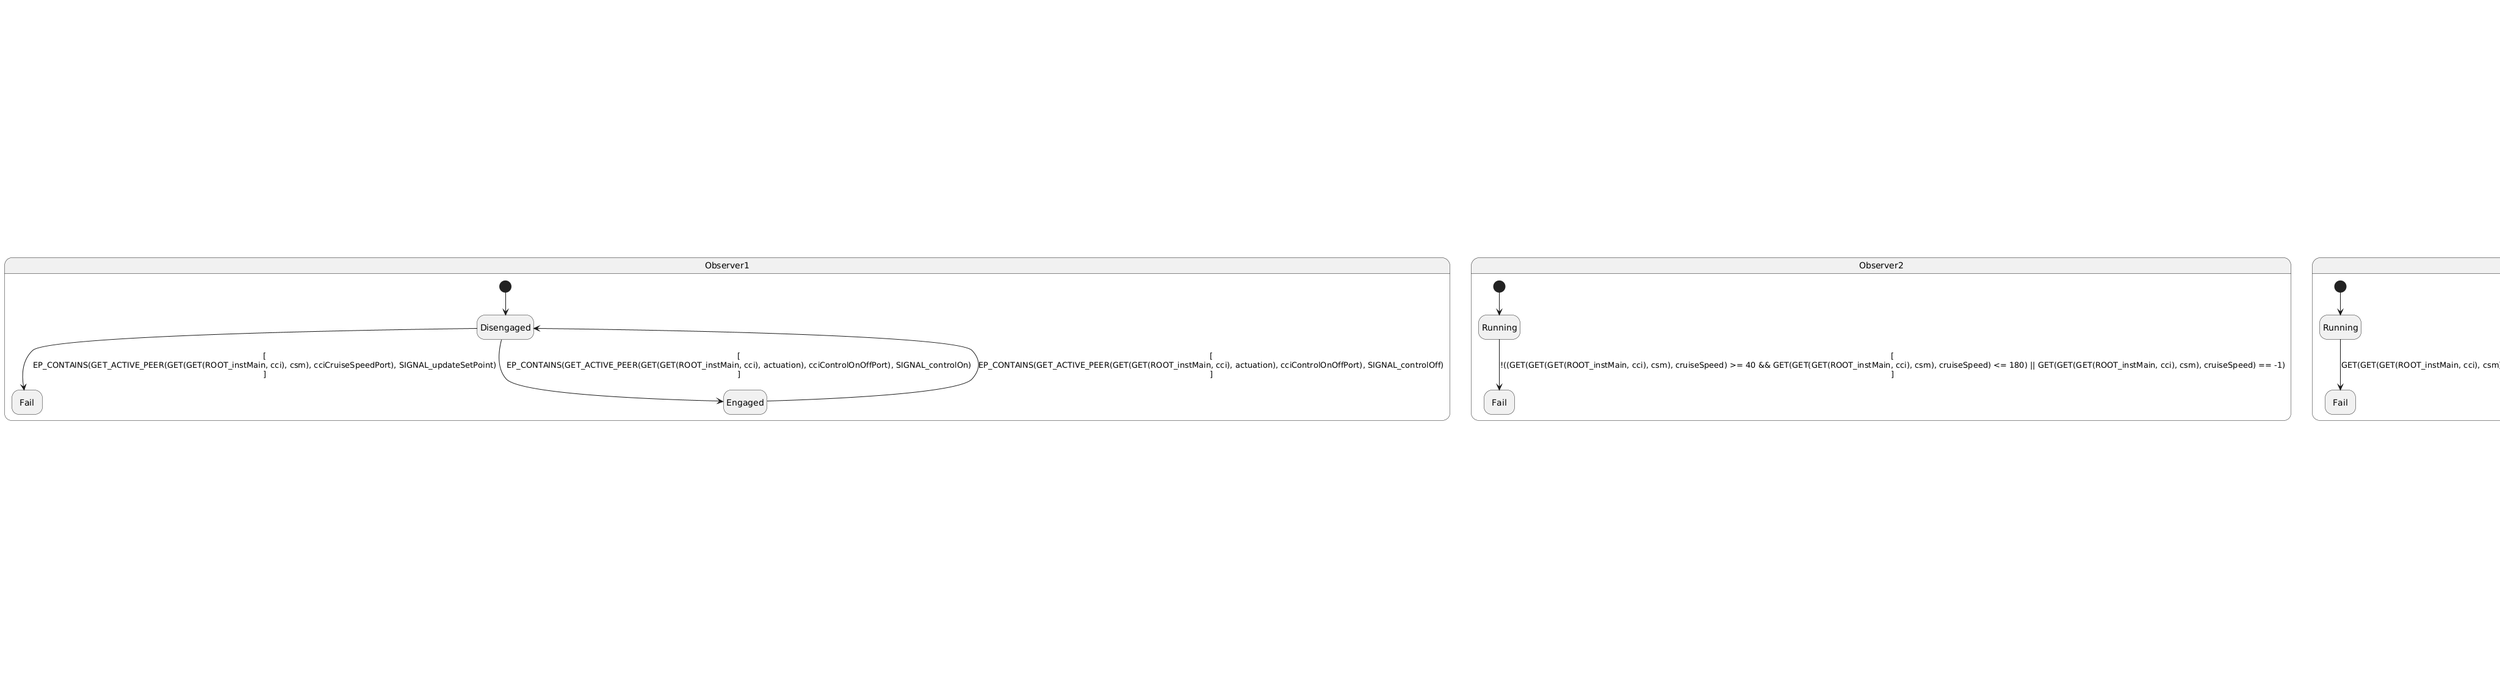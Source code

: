 

@startuml
hide empty description
skinparam shadowing false
skinparam <<junction>>stateBackgroundColor white
skinparam <<junction>>stateBorderColor white
skinparam defaultFontName DejaVu Sans


	state "Observer1" as Observer1 {
		
			state "Disengaged" as CCISystem_observers_Observer1_SM_R_Disengaged
			state "Fail" as CCISystem_observers_Observer1_SM_R_Fail
			state "Engaged" as CCISystem_observers_Observer1_SM_R_Engaged
			[*] --> CCISystem_observers_Observer1_SM_R_Disengaged
			CCISystem_observers_Observer1_SM_R_Disengaged --> CCISystem_observers_Observer1_SM_R_Fail : [\nEP_CONTAINS(GET_ACTIVE_PEER(GET(GET(ROOT_instMain, cci), csm), cciCruiseSpeedPort), SIGNAL_updateSetPoint)\n]
			CCISystem_observers_Observer1_SM_R_Disengaged --> CCISystem_observers_Observer1_SM_R_Engaged : [\nEP_CONTAINS(GET_ACTIVE_PEER(GET(GET(ROOT_instMain, cci), actuation), cciControlOnOffPort), SIGNAL_controlOn)\n]
			CCISystem_observers_Observer1_SM_R_Engaged --> CCISystem_observers_Observer1_SM_R_Disengaged : [\nEP_CONTAINS(GET_ACTIVE_PEER(GET(GET(ROOT_instMain, cci), actuation), cciControlOnOffPort), SIGNAL_controlOff)\n]
		
	}
	state "Observer2" as Observer2 {
		
			state "Running" as CCISystem_observers_Observer2_SM_R_Running
			state "Fail" as CCISystem_observers_Observer2_SM_R_Fail
			[*] --> CCISystem_observers_Observer2_SM_R_Running
			CCISystem_observers_Observer2_SM_R_Running --> CCISystem_observers_Observer2_SM_R_Fail : [\n!((GET(GET(GET(ROOT_instMain, cci), csm), cruiseSpeed) >= 40 && GET(GET(GET(ROOT_instMain, cci), csm), cruiseSpeed) <= 180) || GET(GET(GET(ROOT_instMain, cci), csm), cruiseSpeed) == -1)\n]
		
	}
	state "Observer3" as Observer3 {
		
			state "Running" as CCISystem_observers_Observer3_SM_R_Running
			state "Fail" as CCISystem_observers_Observer3_SM_R_Fail
			[*] --> CCISystem_observers_Observer3_SM_R_Running
			CCISystem_observers_Observer3_SM_R_Running --> CCISystem_observers_Observer3_SM_R_Fail : [\nGET(GET(GET(ROOT_instMain, cci), csm), cruiseSpeed) == -1 && IS_IN_STATE(GET(GET(ROOT_instMain, cci), actuation), STATE_Actuation_Engaged)\n]
		
	}
	state "Actuation" as Actuation {
		
			state "ChoiceEngagedCaptureSpeed" as CCISystem_system_Actuation_SM_Actuation_R_ChoiceEngagedCaptureSpeed <<choice>>
			state "ChoiceDisengagedCaptureSpeed" as CCISystem_system_Actuation_SM_Actuation_R_ChoiceDisengagedCaptureSpeed <<choice>>
			state "Disengaged" as CCISystem_system_Actuation_SM_Actuation_R_Disengaged
			state "Engaged" as CCISystem_system_Actuation_SM_Actuation_R_Engaged
			[*] --> CCISystem_system_Actuation_SM_Actuation_R_Disengaged
			CCISystem_system_Actuation_SM_Actuation_R_Disengaged --> CCISystem_system_Actuation_SM_Actuation_R_Engaged : engage / SEND(GET(this, cciControlOnOffPort), controlOn);
			CCISystem_system_Actuation_SM_Actuation_R_Engaged --> CCISystem_system_Actuation_SM_Actuation_R_Disengaged : disengage / SEND(GET(this, cciControlOnOffPort), controlOff); SEND(GET(this, controller), disengaged);
			CCISystem_system_Actuation_SM_Actuation_R_Engaged --> CCISystem_system_Actuation_SM_Actuation_R_ChoiceEngagedCaptureSpeed : updateSpeed
			CCISystem_system_Actuation_SM_Actuation_R_ChoiceEngagedCaptureSpeed --> CCISystem_system_Actuation_SM_Actuation_R_Engaged : [params->speed >= 40 && params->speed <= 180] / SEND(GET(this, csm), speedCaptured, params->speed); SEND(GET(this, csm), requestSetPoint);
			CCISystem_system_Actuation_SM_Actuation_R_ChoiceEngagedCaptureSpeed --> CCISystem_system_Actuation_SM_Actuation_R_Engaged : [else] / SEND(GET(this, csm), speedNotCaptured); SEND(GET(this, controller), pause);
			CCISystem_system_Actuation_SM_Actuation_R_Disengaged --> CCISystem_system_Actuation_SM_Actuation_R_ChoiceDisengagedCaptureSpeed : updateSpeed
			CCISystem_system_Actuation_SM_Actuation_R_ChoiceDisengagedCaptureSpeed --> CCISystem_system_Actuation_SM_Actuation_R_Disengaged : [params->speed >= 40 && params->speed <= 180] / SEND(GET(this, csm), speedCaptured, params->speed);
			CCISystem_system_Actuation_SM_Actuation_R_ChoiceDisengagedCaptureSpeed --> CCISystem_system_Actuation_SM_Actuation_R_Disengaged : [else] / SEND(GET(this, csm), speedNotCaptured);
		
	}
	state "CruiseSpeedManager" as CruiseSpeedManager {
		
			state "ChoiceIncCS" as CCISystem_system_CruiseSpeedManager_SM_CruiseSpeedManager_R_ChoiceIncCS <<choice>>
			state "ChoiceDecCS" as CCISystem_system_CruiseSpeedManager_SM_CruiseSpeedManager_R_ChoiceDecCS <<choice>>
			state "Idle" as CCISystem_system_CruiseSpeedManager_SM_CruiseSpeedManager_R_Idle
			state "WaitSpeed" as CCISystem_system_CruiseSpeedManager_SM_CruiseSpeedManager_R_WaitSpeed
			[*] --> CCISystem_system_CruiseSpeedManager_SM_CruiseSpeedManager_R_Idle : / SET(this, cruiseSpeed, -1);
			CCISystem_system_CruiseSpeedManager_SM_CruiseSpeedManager_R_Idle --> CCISystem_system_CruiseSpeedManager_SM_CruiseSpeedManager_R_WaitSpeed : setCS
			CCISystem_system_CruiseSpeedManager_SM_CruiseSpeedManager_R_WaitSpeed --> CCISystem_system_CruiseSpeedManager_SM_CruiseSpeedManager_R_Idle : speedCaptured / SET(this, cruiseSpeed, params->speed); SEND(GET(this, controller), ackCS);
			CCISystem_system_CruiseSpeedManager_SM_CruiseSpeedManager_R_WaitSpeed --> CCISystem_system_CruiseSpeedManager_SM_CruiseSpeedManager_R_Idle : speedNotCaptured / SET(this, cruiseSpeed, -1); SEND(GET(this, controller), nackCS);
			CCISystem_system_CruiseSpeedManager_SM_CruiseSpeedManager_R_WaitSpeed --> CCISystem_system_CruiseSpeedManager_SM_CruiseSpeedManager_R_Idle : resetCS / SET(this, cruiseSpeed, -1);
			CCISystem_system_CruiseSpeedManager_SM_CruiseSpeedManager_R_Idle : resetCS / SET(this, cruiseSpeed, -1); [[ ]]
			CCISystem_system_CruiseSpeedManager_SM_CruiseSpeedManager_R_Idle --> CCISystem_system_CruiseSpeedManager_SM_CruiseSpeedManager_R_ChoiceIncCS : incCS
			CCISystem_system_CruiseSpeedManager_SM_CruiseSpeedManager_R_ChoiceIncCS --> CCISystem_system_CruiseSpeedManager_SM_CruiseSpeedManager_R_Idle : [GET(this, cruiseSpeed) < 180] / INC(this, cruiseSpeed, 1);
			CCISystem_system_CruiseSpeedManager_SM_CruiseSpeedManager_R_ChoiceIncCS --> CCISystem_system_CruiseSpeedManager_SM_CruiseSpeedManager_R_Idle : [else]
			CCISystem_system_CruiseSpeedManager_SM_CruiseSpeedManager_R_Idle --> CCISystem_system_CruiseSpeedManager_SM_CruiseSpeedManager_R_ChoiceDecCS : decCS
			CCISystem_system_CruiseSpeedManager_SM_CruiseSpeedManager_R_ChoiceDecCS --> CCISystem_system_CruiseSpeedManager_SM_CruiseSpeedManager_R_Idle : [GET(this, cruiseSpeed) > 40] / DEC(this, cruiseSpeed, 1);
			CCISystem_system_CruiseSpeedManager_SM_CruiseSpeedManager_R_ChoiceDecCS --> CCISystem_system_CruiseSpeedManager_SM_CruiseSpeedManager_R_Idle : [else]
			CCISystem_system_CruiseSpeedManager_SM_CruiseSpeedManager_R_Idle : requestSetPoint / SEND(GET(this, cciCruiseSpeedPort), updateSetPoint, GET(this, cruiseSpeed)); [[ ]]
			CCISystem_system_CruiseSpeedManager_SM_CruiseSpeedManager_R_WaitSpeed : setCS [[ ]]
			CCISystem_system_CruiseSpeedManager_SM_CruiseSpeedManager_R_WaitSpeed : incCS [[ ]]
			CCISystem_system_CruiseSpeedManager_SM_CruiseSpeedManager_R_WaitSpeed : decCS [[ ]]
			CCISystem_system_CruiseSpeedManager_SM_CruiseSpeedManager_R_Idle : speedCaptured [[ ]]
			CCISystem_system_CruiseSpeedManager_SM_CruiseSpeedManager_R_Idle : speedNotCaptured [[ ]]
		
	}
	state "PedalsManager" as PedalsManager {
		
			state "ChoiceLock" as CCISystem_system_PedalsManager_SM_PedalsManager_R_ChoiceLock <<choice>>
			state "ChoiceResume" as CCISystem_system_PedalsManager_SM_PedalsManager_R_ChoiceResume <<choice>>
			state "Idle" as CCISystem_system_PedalsManager_SM_PedalsManager_R_Idle
			state "Lock" as CCISystem_system_PedalsManager_SM_PedalsManager_R_Lock
			[*] --> CCISystem_system_PedalsManager_SM_PedalsManager_R_Idle
			CCISystem_system_PedalsManager_SM_PedalsManager_R_Idle : pedalPressed / SEND(GET(this, controller), pause); SET(this, canResume, TRUE); [[ ]]
			CCISystem_system_PedalsManager_SM_PedalsManager_R_Idle --> CCISystem_system_PedalsManager_SM_PedalsManager_R_ChoiceResume : pedalReleased
			CCISystem_system_PedalsManager_SM_PedalsManager_R_ChoiceResume --> CCISystem_system_PedalsManager_SM_PedalsManager_R_Idle : [GET(this, canResume) == TRUE] / SEND(GET(this, controller), resume);
			CCISystem_system_PedalsManager_SM_PedalsManager_R_ChoiceResume --> CCISystem_system_PedalsManager_SM_PedalsManager_R_Idle : [else]
			CCISystem_system_PedalsManager_SM_PedalsManager_R_Idle --> CCISystem_system_PedalsManager_SM_PedalsManager_R_Lock : pedalPressed / INC(this, nbLocks, 1); SET(this, canResume, FALSE); SEND(GET(this, controller), lock);
			CCISystem_system_PedalsManager_SM_PedalsManager_R_Lock : pedalPressed / INC(this, nbLocks, 1); [[ ]]
			CCISystem_system_PedalsManager_SM_PedalsManager_R_Lock --> CCISystem_system_PedalsManager_SM_PedalsManager_R_ChoiceLock : pedalReleased / DEC(this, nbLocks, 1);
			CCISystem_system_PedalsManager_SM_PedalsManager_R_ChoiceLock --> CCISystem_system_PedalsManager_SM_PedalsManager_R_Lock : [GET(this, nbLocks) > 0]
			CCISystem_system_PedalsManager_SM_PedalsManager_R_ChoiceLock --> CCISystem_system_PedalsManager_SM_PedalsManager_R_Idle : [else] / SEND(GET(this, controller), unlock);
			CCISystem_system_PedalsManager_SM_PedalsManager_R_Idle : requestPedals / SEND(GET(this, controller), ackPedals); [[ ]]
			CCISystem_system_PedalsManager_SM_PedalsManager_R_Lock : requestPedals / SEND(GET(this, controller), nackPedals); [[ ]]
			CCISystem_system_PedalsManager_SM_PedalsManager_R_Lock : pedalPressed [[ ]]
			CCISystem_system_PedalsManager_SM_PedalsManager_R_Lock : pedalReleased [[ ]]
		
	}
	state "Controller" as Controller {
		
			state "WaitCS" as CCISystem_system_Controller_SM_Controller_R_WaitCS
			state "WaitPM" as CCISystem_system_Controller_SM_Controller_R_WaitPM
			state "Off" as CCISystem_system_Controller_SM_Controller_R_Off
			state "On" as CCISystem_system_Controller_SM_Controller_R_On
			state "Pause" as CCISystem_system_Controller_SM_Controller_R_Pause
			state "Engaged" as CCISystem_system_Controller_SM_Controller_R_Engaged
			state "Lock" as CCISystem_system_Controller_SM_Controller_R_Lock
			state "WaitDisengaged" as CCISystem_system_Controller_SM_Controller_R_WaitDisengaged
			[*] --> CCISystem_system_Controller_SM_Controller_R_Off
			CCISystem_system_Controller_SM_Controller_R_Off --> CCISystem_system_Controller_SM_Controller_R_On : start
			CCISystem_system_Controller_SM_Controller_R_On --> CCISystem_system_Controller_SM_Controller_R_Off : stop
			CCISystem_system_Controller_SM_Controller_R_On --> CCISystem_system_Controller_SM_Controller_R_WaitCS : set
			CCISystem_system_Controller_SM_Controller_R_Pause --> CCISystem_system_Controller_SM_Controller_R_WaitCS : set
			CCISystem_system_Controller_SM_Controller_R_Engaged --> CCISystem_system_Controller_SM_Controller_R_WaitCS : set / SEND(GET(this, actuation), disengage);
			CCISystem_system_Controller_SM_Controller_R_WaitCS --> CCISystem_system_Controller_SM_Controller_R_WaitPM : ackCS
			CCISystem_system_Controller_SM_Controller_R_WaitCS --> CCISystem_system_Controller_SM_Controller_R_On : nackCS
			CCISystem_system_Controller_SM_Controller_R_WaitPM --> CCISystem_system_Controller_SM_Controller_R_Engaged : ackPedals / SEND(GET(this, actuation), engage);
			CCISystem_system_Controller_SM_Controller_R_WaitPM --> CCISystem_system_Controller_SM_Controller_R_On : nackPedals
			CCISystem_system_Controller_SM_Controller_R_Engaged : inc / SEND(GET(this, csm), incCS); [[ ]]
			CCISystem_system_Controller_SM_Controller_R_Engaged : dec / SEND(GET(this, csm), decCS); [[ ]]
			CCISystem_system_Controller_SM_Controller_R_Pause : inc / SEND(GET(this, csm), incCS); [[ ]]
			CCISystem_system_Controller_SM_Controller_R_Pause : dec / SEND(GET(this, csm), decCS); [[ ]]
			CCISystem_system_Controller_SM_Controller_R_Engaged --> CCISystem_system_Controller_SM_Controller_R_Pause : pause / SEND(GET(this, actuation), disengage);
			CCISystem_system_Controller_SM_Controller_R_Pause --> CCISystem_system_Controller_SM_Controller_R_Engaged : resume / SEND(GET(this, actuation), engage);
			CCISystem_system_Controller_SM_Controller_R_Engaged --> CCISystem_system_Controller_SM_Controller_R_Lock : lock / SEND(GET(this, actuation), disengage);
			CCISystem_system_Controller_SM_Controller_R_Pause --> CCISystem_system_Controller_SM_Controller_R_Lock : lock
			CCISystem_system_Controller_SM_Controller_R_Lock --> CCISystem_system_Controller_SM_Controller_R_Pause : unlock
			CCISystem_system_Controller_SM_Controller_R_WaitCS --> CCISystem_system_Controller_SM_Controller_R_Off : stop
			CCISystem_system_Controller_SM_Controller_R_Pause --> CCISystem_system_Controller_SM_Controller_R_Off : stop
			CCISystem_system_Controller_SM_Controller_R_Lock --> CCISystem_system_Controller_SM_Controller_R_Off : stop
			CCISystem_system_Controller_SM_Controller_R_Engaged --> CCISystem_system_Controller_SM_Controller_R_WaitDisengaged : stop / SEND(GET(this, actuation), disengage);
			CCISystem_system_Controller_SM_Controller_R_WaitDisengaged --> CCISystem_system_Controller_SM_Controller_R_Off : disengaged
			CCISystem_system_Controller_SM_Controller_R_Off : stop [[ ]]
			CCISystem_system_Controller_SM_Controller_R_Off : set [[ ]]
			CCISystem_system_Controller_SM_Controller_R_Off : inc [[ ]]
			CCISystem_system_Controller_SM_Controller_R_Off : dec [[ ]]
			CCISystem_system_Controller_SM_Controller_R_Off : pause [[ ]]
			CCISystem_system_Controller_SM_Controller_R_Off : resume [[ ]]
			CCISystem_system_Controller_SM_Controller_R_Off : lock [[ ]]
			CCISystem_system_Controller_SM_Controller_R_Off : unlock [[ ]]
			CCISystem_system_Controller_SM_Controller_R_On : start [[ ]]
			CCISystem_system_Controller_SM_Controller_R_On : inc [[ ]]
			CCISystem_system_Controller_SM_Controller_R_On : dec [[ ]]
			CCISystem_system_Controller_SM_Controller_R_On : pause [[ ]]
			CCISystem_system_Controller_SM_Controller_R_On : resume [[ ]]
			CCISystem_system_Controller_SM_Controller_R_On : lock [[ ]]
			CCISystem_system_Controller_SM_Controller_R_On : unlock [[ ]]
			CCISystem_system_Controller_SM_Controller_R_Pause : start [[ ]]
			CCISystem_system_Controller_SM_Controller_R_Pause : pause [[ ]]
			CCISystem_system_Controller_SM_Controller_R_Pause : disengaged [[ ]]
			CCISystem_system_Controller_SM_Controller_R_Engaged : start [[ ]]
			CCISystem_system_Controller_SM_Controller_R_Engaged : resume [[ ]]
			CCISystem_system_Controller_SM_Controller_R_Lock : start [[ ]]
			CCISystem_system_Controller_SM_Controller_R_Lock : inc [[ ]]
			CCISystem_system_Controller_SM_Controller_R_Lock : dec [[ ]]
			CCISystem_system_Controller_SM_Controller_R_Lock : set [[ ]]
			CCISystem_system_Controller_SM_Controller_R_Lock : pause [[ ]]
			CCISystem_system_Controller_SM_Controller_R_Lock : resume [[ ]]
			CCISystem_system_Controller_SM_Controller_R_Lock : disengaged [[ ]]
			CCISystem_system_Controller_SM_Controller_R_WaitCS : start [[ ]]
			CCISystem_system_Controller_SM_Controller_R_WaitCS : inc [[ ]]
			CCISystem_system_Controller_SM_Controller_R_WaitCS : dec [[ ]]
			CCISystem_system_Controller_SM_Controller_R_WaitCS : set [[ ]]
			CCISystem_system_Controller_SM_Controller_R_WaitCS : pause [[ ]]
			CCISystem_system_Controller_SM_Controller_R_WaitCS : resume [[ ]]
			CCISystem_system_Controller_SM_Controller_R_WaitCS : lock [[ ]]
			CCISystem_system_Controller_SM_Controller_R_WaitCS : unlock [[ ]]
			CCISystem_system_Controller_SM_Controller_R_WaitCS : disengaged [[ ]]
			CCISystem_system_Controller_SM_Controller_R_WaitCS : entry / SEND(GET(this, csm), setCS); [[ ]]
			CCISystem_system_Controller_SM_Controller_R_WaitPM : entry / SEND(GET(this, pm), requestPedals); [[ ]]
			CCISystem_system_Controller_SM_Controller_R_Off : entry / SEND(GET(this, csm), resetCS); [[ ]]
		
	}
@enduml
